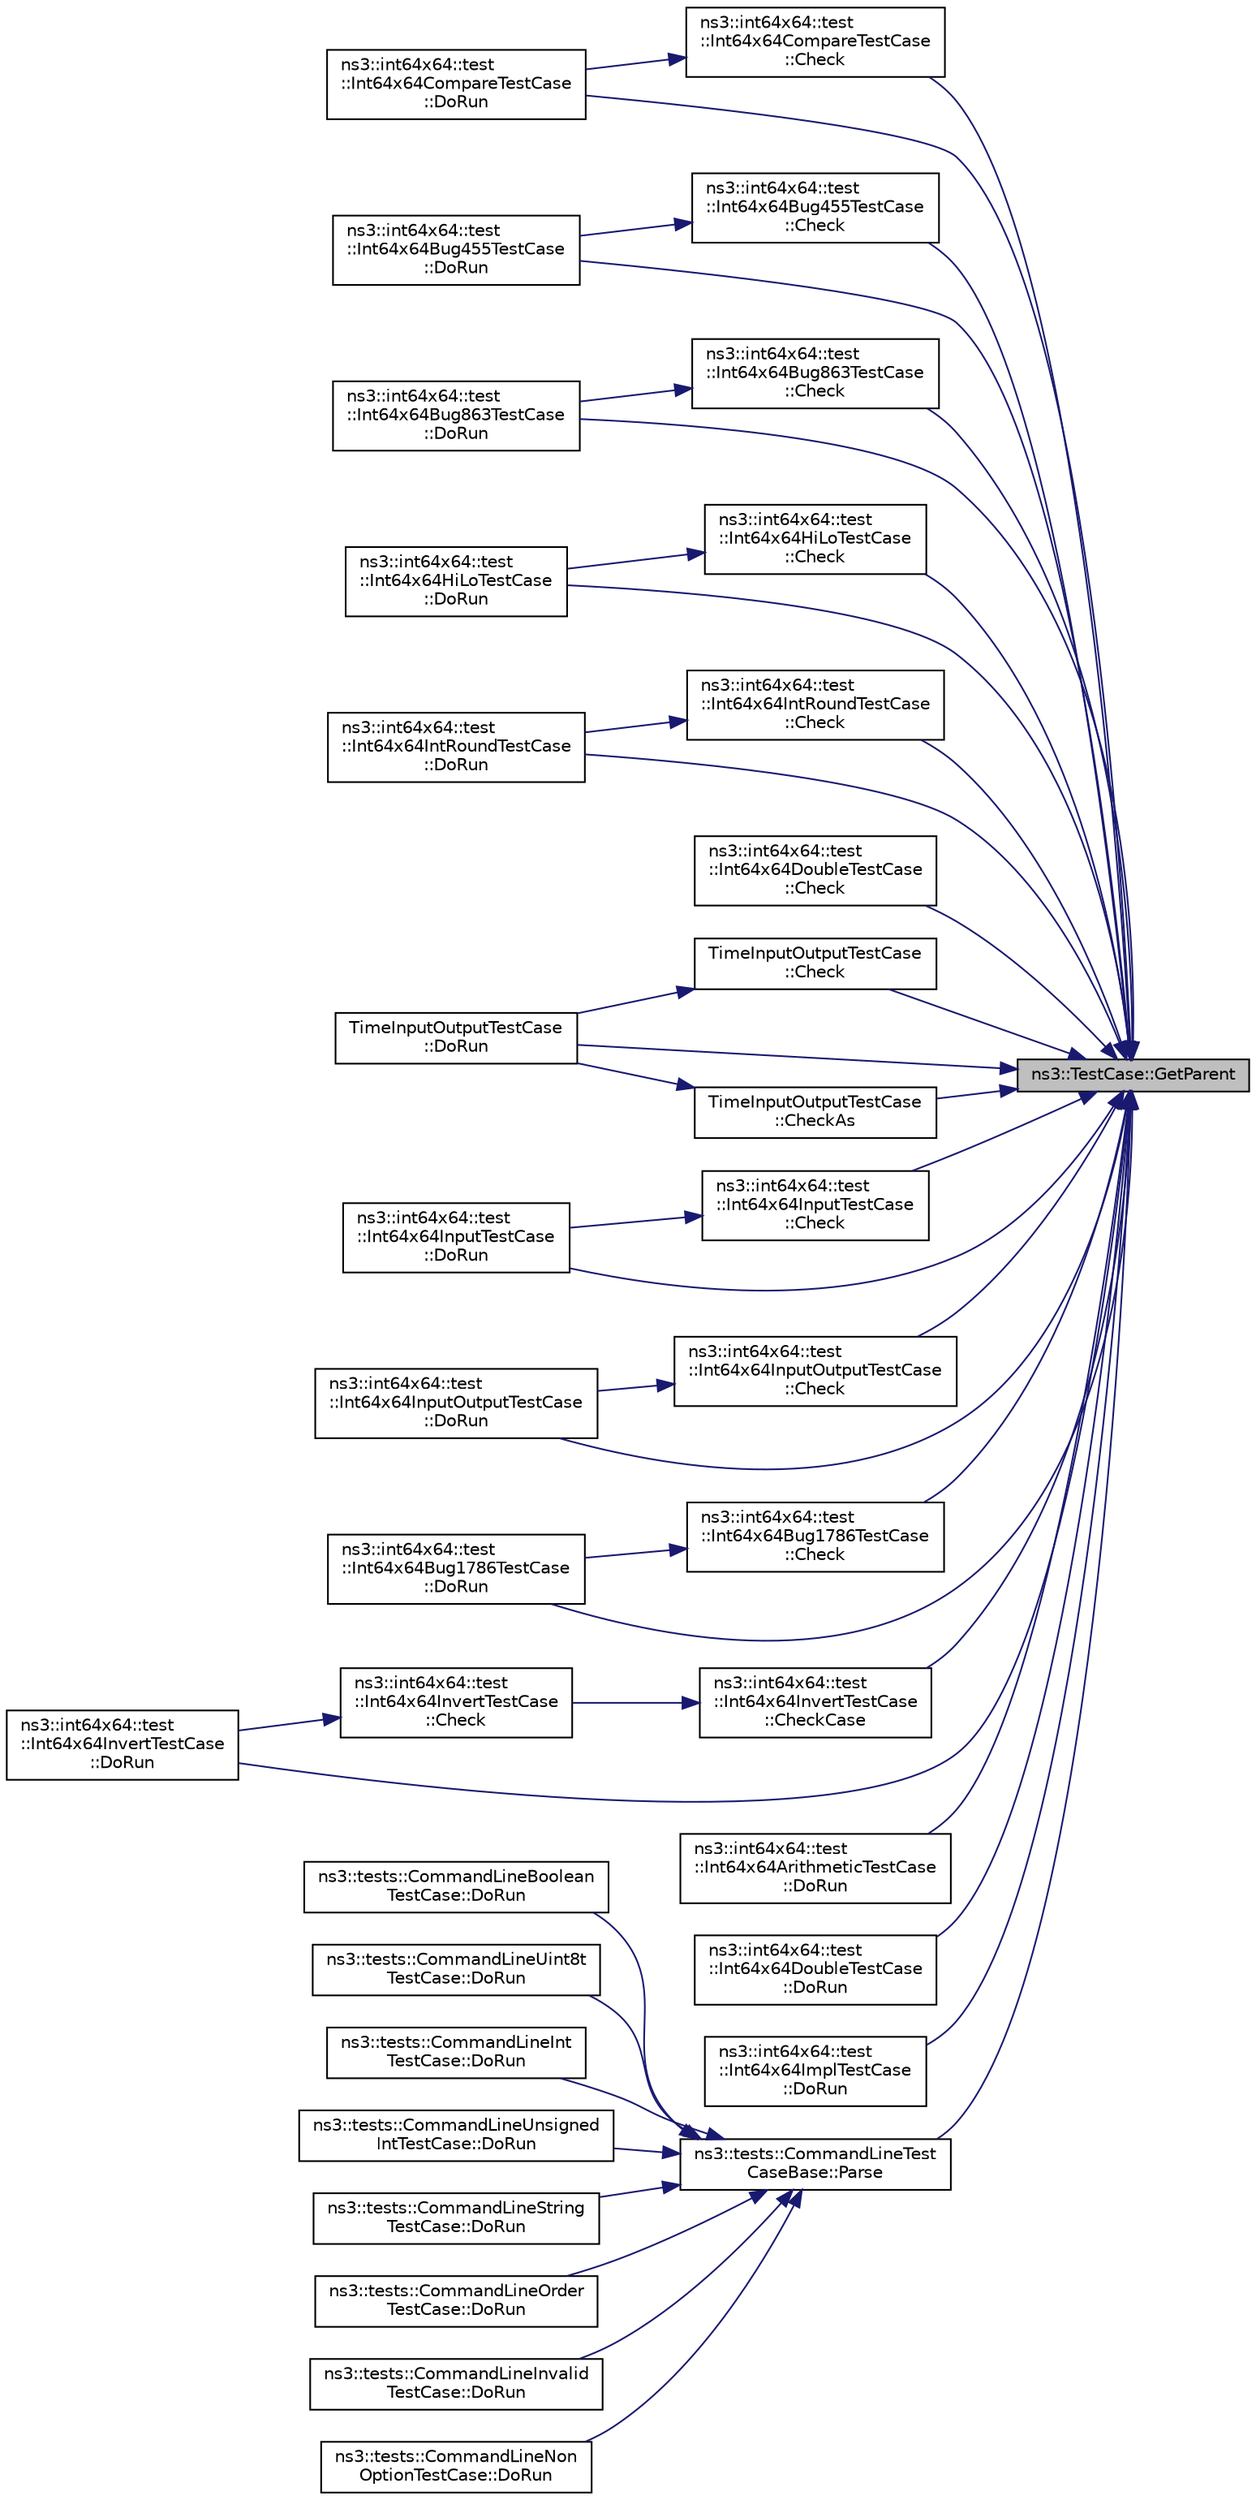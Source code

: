 digraph "ns3::TestCase::GetParent"
{
 // LATEX_PDF_SIZE
  edge [fontname="Helvetica",fontsize="10",labelfontname="Helvetica",labelfontsize="10"];
  node [fontname="Helvetica",fontsize="10",shape=record];
  rankdir="RL";
  Node1 [label="ns3::TestCase::GetParent",height=0.2,width=0.4,color="black", fillcolor="grey75", style="filled", fontcolor="black",tooltip="Get the parent of this TestCsse."];
  Node1 -> Node2 [dir="back",color="midnightblue",fontsize="10",style="solid",fontname="Helvetica"];
  Node2 [label="ns3::int64x64::test\l::Int64x64CompareTestCase\l::Check",height=0.2,width=0.4,color="black", fillcolor="white", style="filled",URL="$classns3_1_1int64x64_1_1test_1_1_int64x64_compare_test_case.html#adde7573d4b2bbb64e0cc93c09ca24840",tooltip=" "];
  Node2 -> Node3 [dir="back",color="midnightblue",fontsize="10",style="solid",fontname="Helvetica"];
  Node3 [label="ns3::int64x64::test\l::Int64x64CompareTestCase\l::DoRun",height=0.2,width=0.4,color="black", fillcolor="white", style="filled",URL="$classns3_1_1int64x64_1_1test_1_1_int64x64_compare_test_case.html#ae647f046eb96ce2cf99b235b0620b676",tooltip="Implementation to actually run this TestCase."];
  Node1 -> Node4 [dir="back",color="midnightblue",fontsize="10",style="solid",fontname="Helvetica"];
  Node4 [label="ns3::int64x64::test\l::Int64x64Bug455TestCase\l::Check",height=0.2,width=0.4,color="black", fillcolor="white", style="filled",URL="$classns3_1_1int64x64_1_1test_1_1_int64x64_bug455_test_case.html#a2f804771e031d459c8bd61645b347b13",tooltip=" "];
  Node4 -> Node5 [dir="back",color="midnightblue",fontsize="10",style="solid",fontname="Helvetica"];
  Node5 [label="ns3::int64x64::test\l::Int64x64Bug455TestCase\l::DoRun",height=0.2,width=0.4,color="black", fillcolor="white", style="filled",URL="$classns3_1_1int64x64_1_1test_1_1_int64x64_bug455_test_case.html#ad58c334e30b45c767a0f3fa44433335c",tooltip="Implementation to actually run this TestCase."];
  Node1 -> Node6 [dir="back",color="midnightblue",fontsize="10",style="solid",fontname="Helvetica"];
  Node6 [label="ns3::int64x64::test\l::Int64x64Bug863TestCase\l::Check",height=0.2,width=0.4,color="black", fillcolor="white", style="filled",URL="$classns3_1_1int64x64_1_1test_1_1_int64x64_bug863_test_case.html#a46ed5833f706bb28868ccae327b9ea32",tooltip=" "];
  Node6 -> Node7 [dir="back",color="midnightblue",fontsize="10",style="solid",fontname="Helvetica"];
  Node7 [label="ns3::int64x64::test\l::Int64x64Bug863TestCase\l::DoRun",height=0.2,width=0.4,color="black", fillcolor="white", style="filled",URL="$classns3_1_1int64x64_1_1test_1_1_int64x64_bug863_test_case.html#a73cd9a88bacf4d168f7f0758ce93bbd8",tooltip="Implementation to actually run this TestCase."];
  Node1 -> Node8 [dir="back",color="midnightblue",fontsize="10",style="solid",fontname="Helvetica"];
  Node8 [label="ns3::int64x64::test\l::Int64x64HiLoTestCase\l::Check",height=0.2,width=0.4,color="black", fillcolor="white", style="filled",URL="$classns3_1_1int64x64_1_1test_1_1_int64x64_hi_lo_test_case.html#a9490df4c4737e15e7c7dac4dcadbeec9",tooltip=" "];
  Node8 -> Node9 [dir="back",color="midnightblue",fontsize="10",style="solid",fontname="Helvetica"];
  Node9 [label="ns3::int64x64::test\l::Int64x64HiLoTestCase\l::DoRun",height=0.2,width=0.4,color="black", fillcolor="white", style="filled",URL="$classns3_1_1int64x64_1_1test_1_1_int64x64_hi_lo_test_case.html#a39b6f96a84d930273d8b491a167ce103",tooltip="Implementation to actually run this TestCase."];
  Node1 -> Node10 [dir="back",color="midnightblue",fontsize="10",style="solid",fontname="Helvetica"];
  Node10 [label="ns3::int64x64::test\l::Int64x64IntRoundTestCase\l::Check",height=0.2,width=0.4,color="black", fillcolor="white", style="filled",URL="$classns3_1_1int64x64_1_1test_1_1_int64x64_int_round_test_case.html#aca8c8a39b74d7608748cf1f0ec245b1b",tooltip=" "];
  Node10 -> Node11 [dir="back",color="midnightblue",fontsize="10",style="solid",fontname="Helvetica"];
  Node11 [label="ns3::int64x64::test\l::Int64x64IntRoundTestCase\l::DoRun",height=0.2,width=0.4,color="black", fillcolor="white", style="filled",URL="$classns3_1_1int64x64_1_1test_1_1_int64x64_int_round_test_case.html#a69407126530f7e9276796d7b76fa545c",tooltip="Implementation to actually run this TestCase."];
  Node1 -> Node12 [dir="back",color="midnightblue",fontsize="10",style="solid",fontname="Helvetica"];
  Node12 [label="ns3::int64x64::test\l::Int64x64DoubleTestCase\l::Check",height=0.2,width=0.4,color="black", fillcolor="white", style="filled",URL="$classns3_1_1int64x64_1_1test_1_1_int64x64_double_test_case.html#a5b790445b6ab0d238e3a2d28c7f0cd37",tooltip=" "];
  Node1 -> Node13 [dir="back",color="midnightblue",fontsize="10",style="solid",fontname="Helvetica"];
  Node13 [label="TimeInputOutputTestCase\l::Check",height=0.2,width=0.4,color="black", fillcolor="white", style="filled",URL="$class_time_input_output_test_case.html#aff6cea5470a7596d9a7db0eef03592f3",tooltip="Check roundtrip from/to string."];
  Node13 -> Node14 [dir="back",color="midnightblue",fontsize="10",style="solid",fontname="Helvetica"];
  Node14 [label="TimeInputOutputTestCase\l::DoRun",height=0.2,width=0.4,color="black", fillcolor="white", style="filled",URL="$class_time_input_output_test_case.html#aed755cb09172197ef1a3ebe096c864db",tooltip="DoRun for TimeInputOutputTestCase."];
  Node1 -> Node15 [dir="back",color="midnightblue",fontsize="10",style="solid",fontname="Helvetica"];
  Node15 [label="ns3::int64x64::test\l::Int64x64InputTestCase\l::Check",height=0.2,width=0.4,color="black", fillcolor="white", style="filled",URL="$classns3_1_1int64x64_1_1test_1_1_int64x64_input_test_case.html#ae31646824694557747bd32f1a0e9b818",tooltip=" "];
  Node15 -> Node16 [dir="back",color="midnightblue",fontsize="10",style="solid",fontname="Helvetica"];
  Node16 [label="ns3::int64x64::test\l::Int64x64InputTestCase\l::DoRun",height=0.2,width=0.4,color="black", fillcolor="white", style="filled",URL="$classns3_1_1int64x64_1_1test_1_1_int64x64_input_test_case.html#a8f787a9fb69c16f27547e00521fd541c",tooltip="Implementation to actually run this TestCase."];
  Node1 -> Node17 [dir="back",color="midnightblue",fontsize="10",style="solid",fontname="Helvetica"];
  Node17 [label="ns3::int64x64::test\l::Int64x64InputOutputTestCase\l::Check",height=0.2,width=0.4,color="black", fillcolor="white", style="filled",URL="$classns3_1_1int64x64_1_1test_1_1_int64x64_input_output_test_case.html#a6f7e206318aaae2804084d97e2c1676a",tooltip=" "];
  Node17 -> Node18 [dir="back",color="midnightblue",fontsize="10",style="solid",fontname="Helvetica"];
  Node18 [label="ns3::int64x64::test\l::Int64x64InputOutputTestCase\l::DoRun",height=0.2,width=0.4,color="black", fillcolor="white", style="filled",URL="$classns3_1_1int64x64_1_1test_1_1_int64x64_input_output_test_case.html#a8b8c0fdc37141bd0bd56b4de97baecb9",tooltip="Implementation to actually run this TestCase."];
  Node1 -> Node19 [dir="back",color="midnightblue",fontsize="10",style="solid",fontname="Helvetica"];
  Node19 [label="ns3::int64x64::test\l::Int64x64Bug1786TestCase\l::Check",height=0.2,width=0.4,color="black", fillcolor="white", style="filled",URL="$classns3_1_1int64x64_1_1test_1_1_int64x64_bug1786_test_case.html#aa4b4b833335ea1266a4f7f5f0e314b5b",tooltip=" "];
  Node19 -> Node20 [dir="back",color="midnightblue",fontsize="10",style="solid",fontname="Helvetica"];
  Node20 [label="ns3::int64x64::test\l::Int64x64Bug1786TestCase\l::DoRun",height=0.2,width=0.4,color="black", fillcolor="white", style="filled",URL="$classns3_1_1int64x64_1_1test_1_1_int64x64_bug1786_test_case.html#ad809fe2f4356ebcb13f7205dfd2200b7",tooltip="Implementation to actually run this TestCase."];
  Node1 -> Node21 [dir="back",color="midnightblue",fontsize="10",style="solid",fontname="Helvetica"];
  Node21 [label="TimeInputOutputTestCase\l::CheckAs",height=0.2,width=0.4,color="black", fillcolor="white", style="filled",URL="$class_time_input_output_test_case.html#af124d9eb97dc090075592b18d7697033",tooltip="Check autoscaling output using Time::As()"];
  Node21 -> Node14 [dir="back",color="midnightblue",fontsize="10",style="solid",fontname="Helvetica"];
  Node1 -> Node22 [dir="back",color="midnightblue",fontsize="10",style="solid",fontname="Helvetica"];
  Node22 [label="ns3::int64x64::test\l::Int64x64InvertTestCase\l::CheckCase",height=0.2,width=0.4,color="black", fillcolor="white", style="filled",URL="$classns3_1_1int64x64_1_1test_1_1_int64x64_invert_test_case.html#a098f4f701e9c430489ef2c9fa59eb843",tooltip=" "];
  Node22 -> Node23 [dir="back",color="midnightblue",fontsize="10",style="solid",fontname="Helvetica"];
  Node23 [label="ns3::int64x64::test\l::Int64x64InvertTestCase\l::Check",height=0.2,width=0.4,color="black", fillcolor="white", style="filled",URL="$classns3_1_1int64x64_1_1test_1_1_int64x64_invert_test_case.html#ae32039c08b1c09f57e3c3f428ca180fb",tooltip=" "];
  Node23 -> Node24 [dir="back",color="midnightblue",fontsize="10",style="solid",fontname="Helvetica"];
  Node24 [label="ns3::int64x64::test\l::Int64x64InvertTestCase\l::DoRun",height=0.2,width=0.4,color="black", fillcolor="white", style="filled",URL="$classns3_1_1int64x64_1_1test_1_1_int64x64_invert_test_case.html#a57168b2bc7cf7946c6d45fb5ebd597a9",tooltip="Implementation to actually run this TestCase."];
  Node1 -> Node9 [dir="back",color="midnightblue",fontsize="10",style="solid",fontname="Helvetica"];
  Node1 -> Node11 [dir="back",color="midnightblue",fontsize="10",style="solid",fontname="Helvetica"];
  Node1 -> Node16 [dir="back",color="midnightblue",fontsize="10",style="solid",fontname="Helvetica"];
  Node1 -> Node18 [dir="back",color="midnightblue",fontsize="10",style="solid",fontname="Helvetica"];
  Node1 -> Node25 [dir="back",color="midnightblue",fontsize="10",style="solid",fontname="Helvetica"];
  Node25 [label="ns3::int64x64::test\l::Int64x64ArithmeticTestCase\l::DoRun",height=0.2,width=0.4,color="black", fillcolor="white", style="filled",URL="$classns3_1_1int64x64_1_1test_1_1_int64x64_arithmetic_test_case.html#accf4174c2c478a41ad69700d3cc95de4",tooltip="Implementation to actually run this TestCase."];
  Node1 -> Node5 [dir="back",color="midnightblue",fontsize="10",style="solid",fontname="Helvetica"];
  Node1 -> Node7 [dir="back",color="midnightblue",fontsize="10",style="solid",fontname="Helvetica"];
  Node1 -> Node20 [dir="back",color="midnightblue",fontsize="10",style="solid",fontname="Helvetica"];
  Node1 -> Node3 [dir="back",color="midnightblue",fontsize="10",style="solid",fontname="Helvetica"];
  Node1 -> Node24 [dir="back",color="midnightblue",fontsize="10",style="solid",fontname="Helvetica"];
  Node1 -> Node26 [dir="back",color="midnightblue",fontsize="10",style="solid",fontname="Helvetica"];
  Node26 [label="ns3::int64x64::test\l::Int64x64DoubleTestCase\l::DoRun",height=0.2,width=0.4,color="black", fillcolor="white", style="filled",URL="$classns3_1_1int64x64_1_1test_1_1_int64x64_double_test_case.html#a7f3d7d8fc5b7dc136a0029444f588414",tooltip="Implementation to actually run this TestCase."];
  Node1 -> Node27 [dir="back",color="midnightblue",fontsize="10",style="solid",fontname="Helvetica"];
  Node27 [label="ns3::int64x64::test\l::Int64x64ImplTestCase\l::DoRun",height=0.2,width=0.4,color="black", fillcolor="white", style="filled",URL="$classns3_1_1int64x64_1_1test_1_1_int64x64_impl_test_case.html#a82e8afadc99788795f2cf093d68b22ee",tooltip="Implementation to actually run this TestCase."];
  Node1 -> Node14 [dir="back",color="midnightblue",fontsize="10",style="solid",fontname="Helvetica"];
  Node1 -> Node28 [dir="back",color="midnightblue",fontsize="10",style="solid",fontname="Helvetica"];
  Node28 [label="ns3::tests::CommandLineTest\lCaseBase::Parse",height=0.2,width=0.4,color="black", fillcolor="white", style="filled",URL="$classns3_1_1tests_1_1_command_line_test_case_base.html#ab05938cd8077057b3bbee674a478b0d8",tooltip="Exercise the CommandLine with the provided arguments."];
  Node28 -> Node29 [dir="back",color="midnightblue",fontsize="10",style="solid",fontname="Helvetica"];
  Node29 [label="ns3::tests::CommandLineBoolean\lTestCase::DoRun",height=0.2,width=0.4,color="black", fillcolor="white", style="filled",URL="$classns3_1_1tests_1_1_command_line_boolean_test_case.html#aff0ede129f7c02a9f2617c11a8a23237",tooltip="Run the test."];
  Node28 -> Node30 [dir="back",color="midnightblue",fontsize="10",style="solid",fontname="Helvetica"];
  Node30 [label="ns3::tests::CommandLineUint8t\lTestCase::DoRun",height=0.2,width=0.4,color="black", fillcolor="white", style="filled",URL="$classns3_1_1tests_1_1_command_line_uint8t_test_case.html#ad7c80c68ee665158134c36fb947f530d",tooltip="Run the test."];
  Node28 -> Node31 [dir="back",color="midnightblue",fontsize="10",style="solid",fontname="Helvetica"];
  Node31 [label="ns3::tests::CommandLineInt\lTestCase::DoRun",height=0.2,width=0.4,color="black", fillcolor="white", style="filled",URL="$classns3_1_1tests_1_1_command_line_int_test_case.html#a3dd6e2d7d807de99984e7df9c950914d",tooltip="Run the test."];
  Node28 -> Node32 [dir="back",color="midnightblue",fontsize="10",style="solid",fontname="Helvetica"];
  Node32 [label="ns3::tests::CommandLineUnsigned\lIntTestCase::DoRun",height=0.2,width=0.4,color="black", fillcolor="white", style="filled",URL="$classns3_1_1tests_1_1_command_line_unsigned_int_test_case.html#a3fe438f429df6690bbfca48b2842e5fd",tooltip="Run the test."];
  Node28 -> Node33 [dir="back",color="midnightblue",fontsize="10",style="solid",fontname="Helvetica"];
  Node33 [label="ns3::tests::CommandLineString\lTestCase::DoRun",height=0.2,width=0.4,color="black", fillcolor="white", style="filled",URL="$classns3_1_1tests_1_1_command_line_string_test_case.html#ab985faba0b6c3a34cc294bc00ea1c4a9",tooltip="Run the test."];
  Node28 -> Node34 [dir="back",color="midnightblue",fontsize="10",style="solid",fontname="Helvetica"];
  Node34 [label="ns3::tests::CommandLineOrder\lTestCase::DoRun",height=0.2,width=0.4,color="black", fillcolor="white", style="filled",URL="$classns3_1_1tests_1_1_command_line_order_test_case.html#a9491802a01f9c25a3704d40f326b0874",tooltip="Run the test."];
  Node28 -> Node35 [dir="back",color="midnightblue",fontsize="10",style="solid",fontname="Helvetica"];
  Node35 [label="ns3::tests::CommandLineInvalid\lTestCase::DoRun",height=0.2,width=0.4,color="black", fillcolor="white", style="filled",URL="$classns3_1_1tests_1_1_command_line_invalid_test_case.html#a5669abe9d6f994c7d74313281322408a",tooltip="Run the test."];
  Node28 -> Node36 [dir="back",color="midnightblue",fontsize="10",style="solid",fontname="Helvetica"];
  Node36 [label="ns3::tests::CommandLineNon\lOptionTestCase::DoRun",height=0.2,width=0.4,color="black", fillcolor="white", style="filled",URL="$classns3_1_1tests_1_1_command_line_non_option_test_case.html#a379a88bfa20421f8bcc806135135bfde",tooltip="Run the test."];
}
